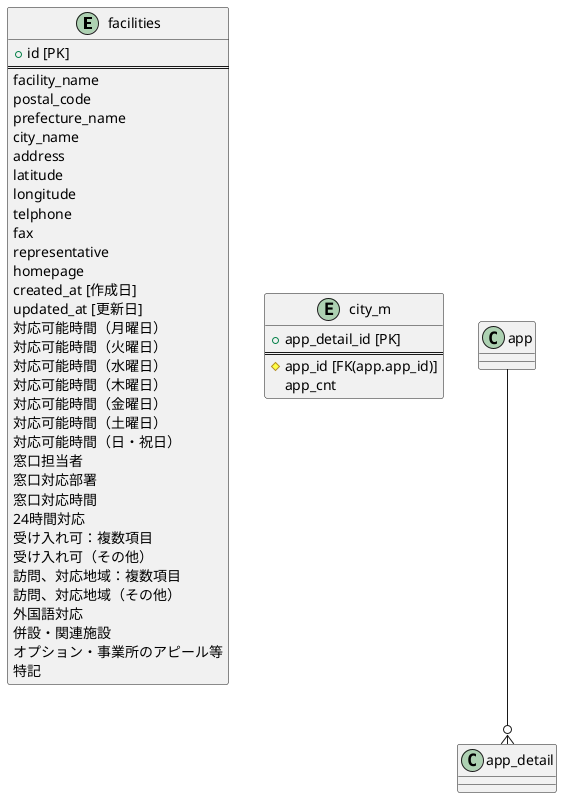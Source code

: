 @startuml erdiagram
entity "facilities" {
    + id [PK]
    ==
    facility_name
    postal_code
    prefecture_name
    city_name
    address
    latitude
    longitude
    telphone
    fax
    representative
    homepage
    created_at [作成日]
    updated_at [更新日]
    対応可能時間（月曜日）
    対応可能時間（火曜日）
    対応可能時間（水曜日）
    対応可能時間（木曜日）
    対応可能時間（金曜日）
    対応可能時間（土曜日）
    対応可能時間（日・祝日）
    窓口担当者
    窓口対応部署
    窓口対応時間
    24時間対応
    受け入れ可：複数項目
    受け入れ可（その他）
    訪問、対応地域：複数項目
    訪問、対応地域（その他）
    外国語対応
    併設・関連施設
    オプション・事業所のアピール等
    特記
}

entity "city_m" {
    + app_detail_id [PK]
    ==
    # app_id [FK(app.app_id)]
    app_cnt
}

app --o{ app_detail
@enduml
